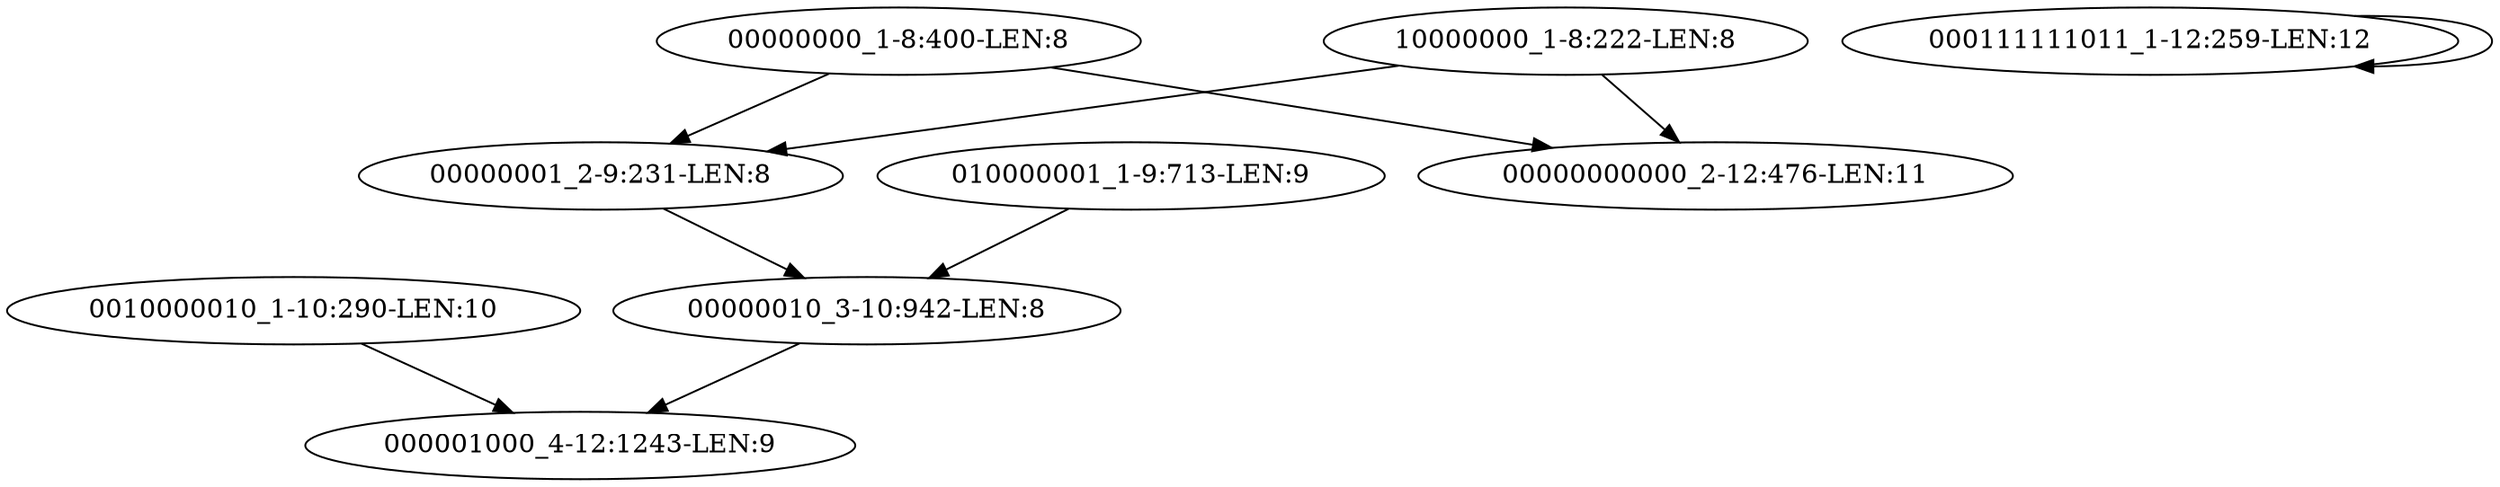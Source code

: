 digraph G {
    "0010000010_1-10:290-LEN:10" -> "000001000_4-12:1243-LEN:9";
    "00000000_1-8:400-LEN:8" -> "00000000000_2-12:476-LEN:11";
    "00000000_1-8:400-LEN:8" -> "00000001_2-9:231-LEN:8";
    "10000000_1-8:222-LEN:8" -> "00000000000_2-12:476-LEN:11";
    "10000000_1-8:222-LEN:8" -> "00000001_2-9:231-LEN:8";
    "000111111011_1-12:259-LEN:12" -> "000111111011_1-12:259-LEN:12";
    "00000010_3-10:942-LEN:8" -> "000001000_4-12:1243-LEN:9";
    "00000001_2-9:231-LEN:8" -> "00000010_3-10:942-LEN:8";
    "010000001_1-9:713-LEN:9" -> "00000010_3-10:942-LEN:8";
}
